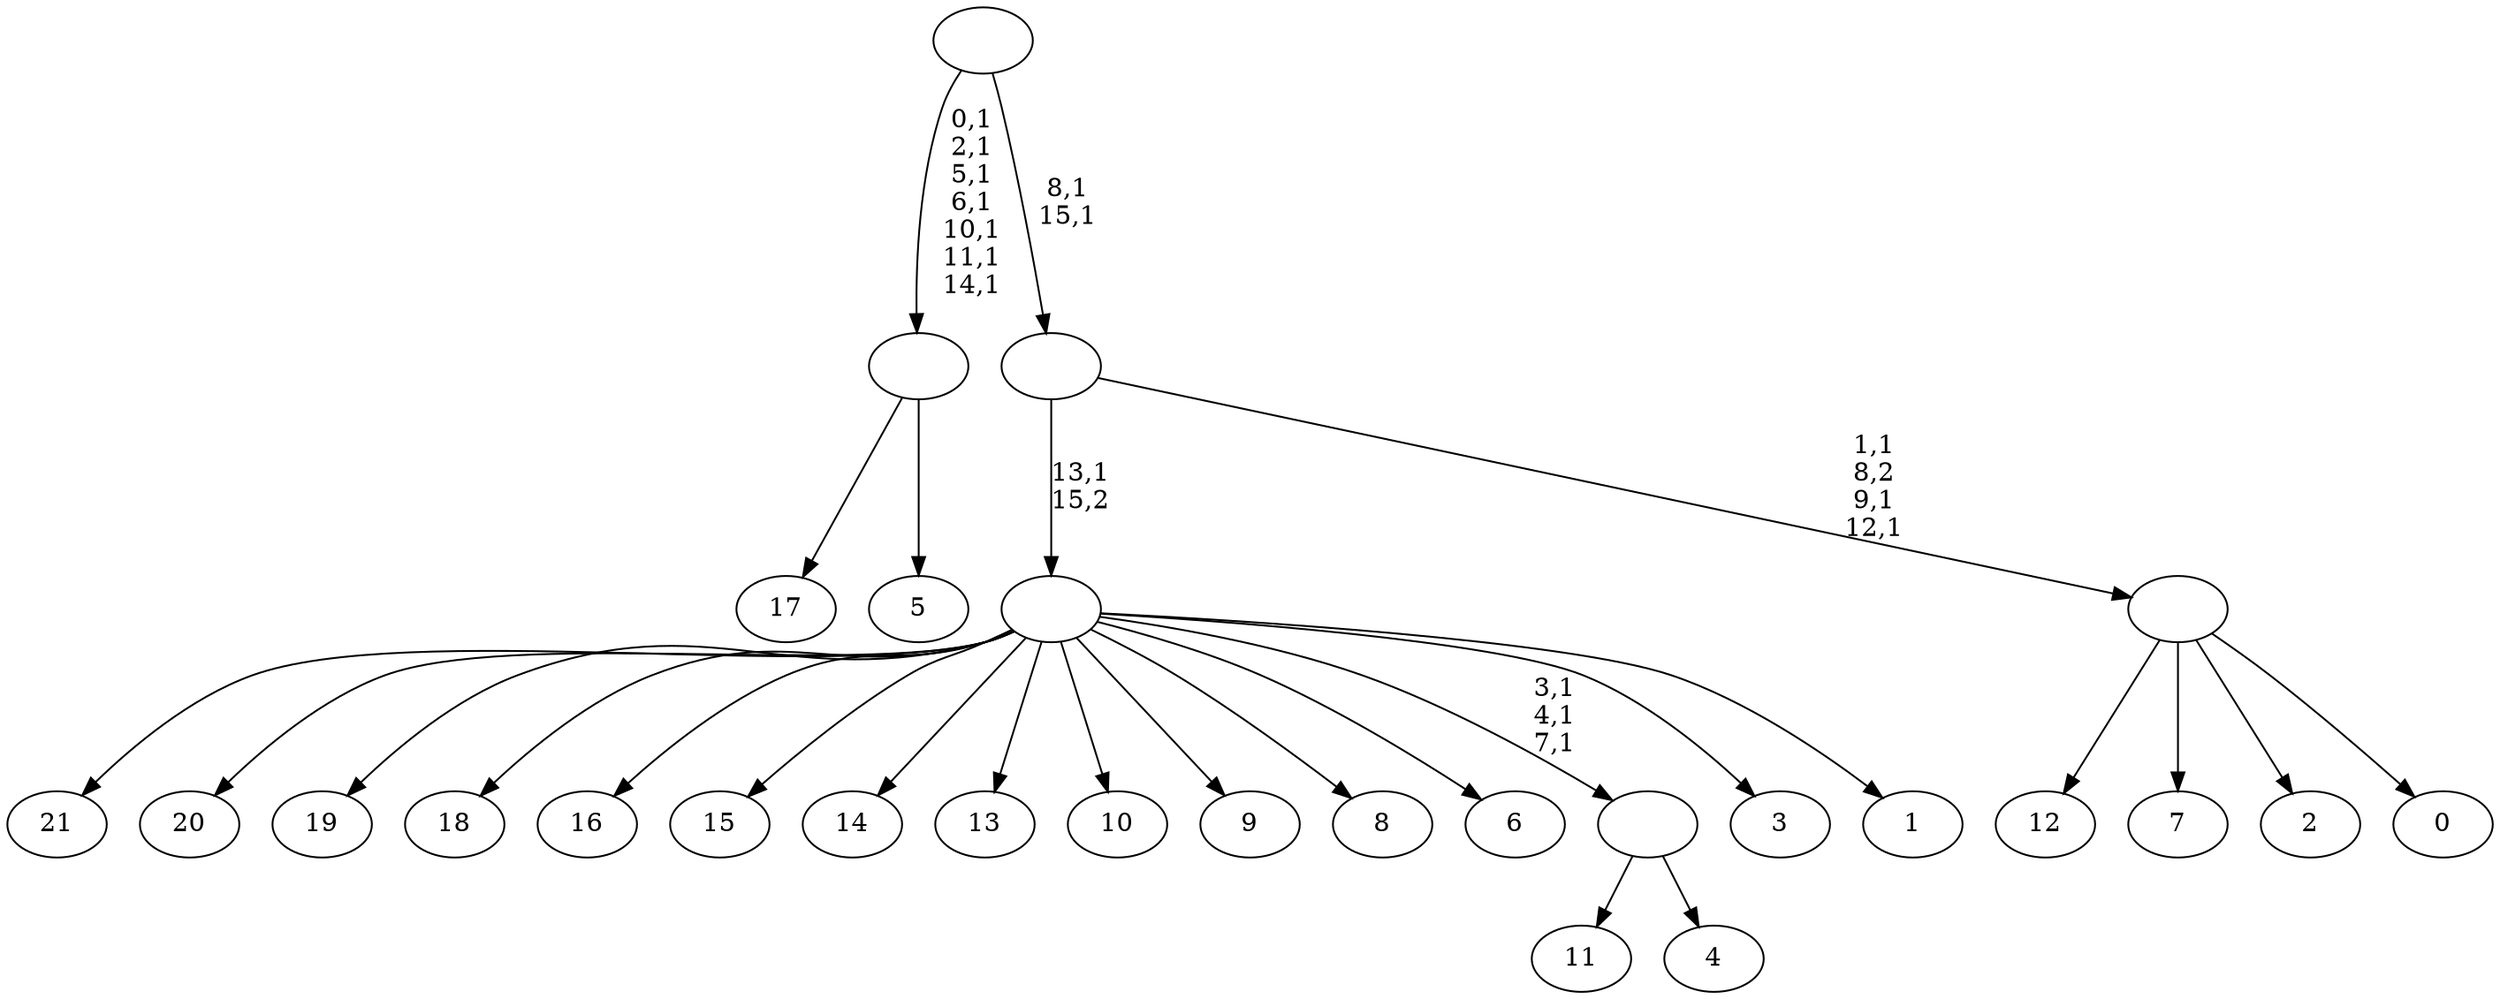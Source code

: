 digraph T {
	38 [label="21"]
	37 [label="20"]
	36 [label="19"]
	35 [label="18"]
	34 [label="17"]
	33 [label="16"]
	32 [label="15"]
	31 [label="14"]
	30 [label="13"]
	29 [label="12"]
	28 [label="11"]
	27 [label="10"]
	26 [label="9"]
	25 [label="8"]
	24 [label="7"]
	23 [label="6"]
	22 [label="5"]
	21 [label=""]
	14 [label="4"]
	13 [label=""]
	10 [label="3"]
	9 [label="2"]
	8 [label="1"]
	7 [label=""]
	6 [label="0"]
	5 [label=""]
	2 [label=""]
	0 [label=""]
	21 -> 34 [label=""]
	21 -> 22 [label=""]
	13 -> 28 [label=""]
	13 -> 14 [label=""]
	7 -> 13 [label="3,1\n4,1\n7,1"]
	7 -> 38 [label=""]
	7 -> 37 [label=""]
	7 -> 36 [label=""]
	7 -> 35 [label=""]
	7 -> 33 [label=""]
	7 -> 32 [label=""]
	7 -> 31 [label=""]
	7 -> 30 [label=""]
	7 -> 27 [label=""]
	7 -> 26 [label=""]
	7 -> 25 [label=""]
	7 -> 23 [label=""]
	7 -> 10 [label=""]
	7 -> 8 [label=""]
	5 -> 29 [label=""]
	5 -> 24 [label=""]
	5 -> 9 [label=""]
	5 -> 6 [label=""]
	2 -> 5 [label="1,1\n8,2\n9,1\n12,1"]
	2 -> 7 [label="13,1\n15,2"]
	0 -> 2 [label="8,1\n15,1"]
	0 -> 21 [label="0,1\n2,1\n5,1\n6,1\n10,1\n11,1\n14,1"]
}

